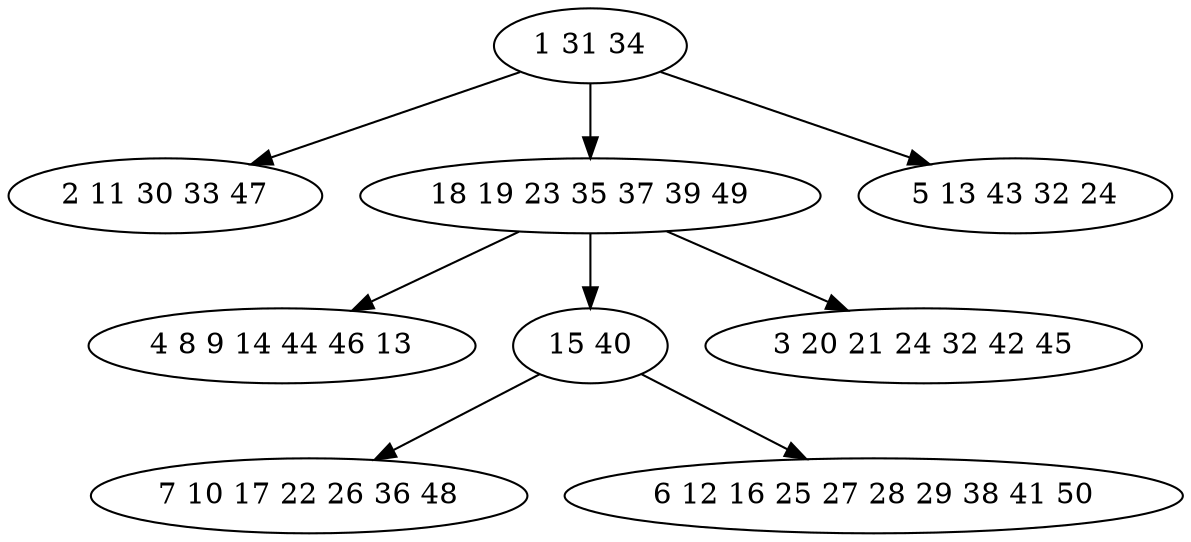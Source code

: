 digraph true_tree {
	"0" -> "1"
	"0" -> "2"
	"0" -> "3"
	"2" -> "4"
	"2" -> "5"
	"5" -> "6"
	"2" -> "7"
	"5" -> "8"
	"0" [label="1 31 34"];
	"1" [label="2 11 30 33 47"];
	"2" [label="18 19 23 35 37 39 49"];
	"3" [label="5 13 43 32 24"];
	"4" [label="4 8 9 14 44 46 13"];
	"5" [label="15 40"];
	"6" [label="7 10 17 22 26 36 48"];
	"7" [label="3 20 21 24 32 42 45"];
	"8" [label="6 12 16 25 27 28 29 38 41 50"];
}
